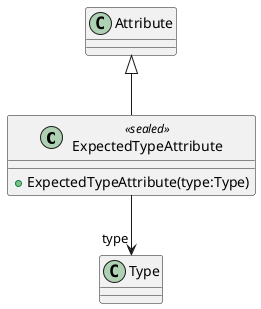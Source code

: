 @startuml
class ExpectedTypeAttribute <<sealed>> {
    + ExpectedTypeAttribute(type:Type)
}
Attribute <|-- ExpectedTypeAttribute
ExpectedTypeAttribute --> "type" Type
@enduml
